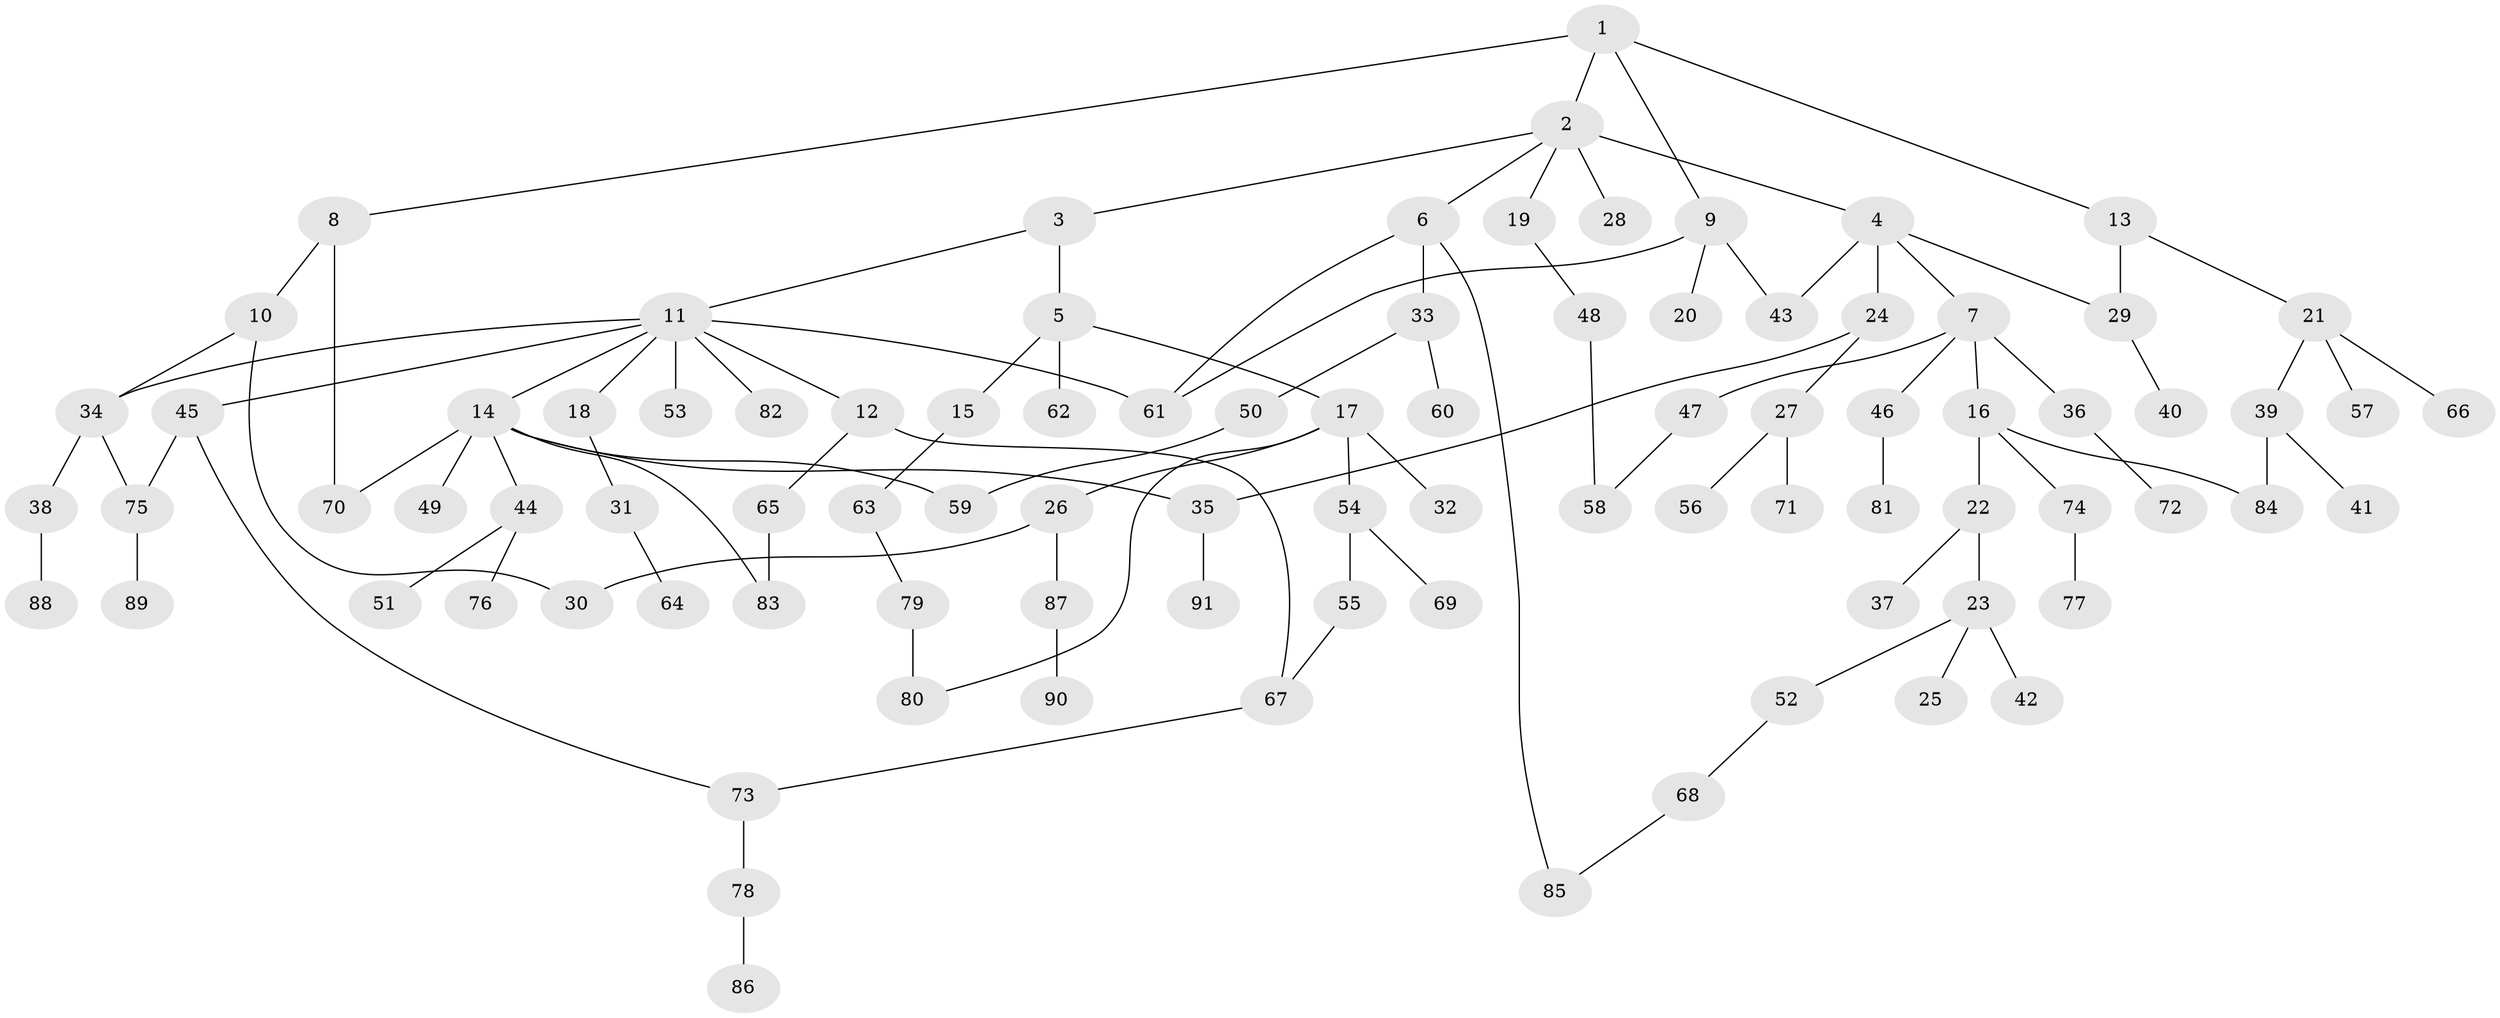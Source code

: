// Generated by graph-tools (version 1.1) at 2025/42/03/09/25 04:42:15]
// undirected, 91 vertices, 107 edges
graph export_dot {
graph [start="1"]
  node [color=gray90,style=filled];
  1;
  2;
  3;
  4;
  5;
  6;
  7;
  8;
  9;
  10;
  11;
  12;
  13;
  14;
  15;
  16;
  17;
  18;
  19;
  20;
  21;
  22;
  23;
  24;
  25;
  26;
  27;
  28;
  29;
  30;
  31;
  32;
  33;
  34;
  35;
  36;
  37;
  38;
  39;
  40;
  41;
  42;
  43;
  44;
  45;
  46;
  47;
  48;
  49;
  50;
  51;
  52;
  53;
  54;
  55;
  56;
  57;
  58;
  59;
  60;
  61;
  62;
  63;
  64;
  65;
  66;
  67;
  68;
  69;
  70;
  71;
  72;
  73;
  74;
  75;
  76;
  77;
  78;
  79;
  80;
  81;
  82;
  83;
  84;
  85;
  86;
  87;
  88;
  89;
  90;
  91;
  1 -- 2;
  1 -- 8;
  1 -- 9;
  1 -- 13;
  2 -- 3;
  2 -- 4;
  2 -- 6;
  2 -- 19;
  2 -- 28;
  3 -- 5;
  3 -- 11;
  4 -- 7;
  4 -- 24;
  4 -- 43;
  4 -- 29;
  5 -- 15;
  5 -- 17;
  5 -- 62;
  6 -- 33;
  6 -- 85;
  6 -- 61;
  7 -- 16;
  7 -- 36;
  7 -- 46;
  7 -- 47;
  8 -- 10;
  8 -- 70;
  9 -- 20;
  9 -- 43;
  9 -- 61;
  10 -- 34;
  10 -- 30;
  11 -- 12;
  11 -- 14;
  11 -- 18;
  11 -- 34;
  11 -- 45;
  11 -- 53;
  11 -- 61;
  11 -- 82;
  12 -- 65;
  12 -- 67;
  13 -- 21;
  13 -- 29;
  14 -- 35;
  14 -- 44;
  14 -- 49;
  14 -- 59;
  14 -- 70;
  14 -- 83;
  15 -- 63;
  16 -- 22;
  16 -- 74;
  16 -- 84;
  17 -- 26;
  17 -- 32;
  17 -- 54;
  17 -- 80;
  18 -- 31;
  19 -- 48;
  21 -- 39;
  21 -- 57;
  21 -- 66;
  22 -- 23;
  22 -- 37;
  23 -- 25;
  23 -- 42;
  23 -- 52;
  24 -- 27;
  24 -- 35;
  26 -- 30;
  26 -- 87;
  27 -- 56;
  27 -- 71;
  29 -- 40;
  31 -- 64;
  33 -- 50;
  33 -- 60;
  34 -- 38;
  34 -- 75;
  35 -- 91;
  36 -- 72;
  38 -- 88;
  39 -- 41;
  39 -- 84;
  44 -- 51;
  44 -- 76;
  45 -- 75;
  45 -- 73;
  46 -- 81;
  47 -- 58;
  48 -- 58;
  50 -- 59;
  52 -- 68;
  54 -- 55;
  54 -- 69;
  55 -- 67;
  63 -- 79;
  65 -- 83;
  67 -- 73;
  68 -- 85;
  73 -- 78;
  74 -- 77;
  75 -- 89;
  78 -- 86;
  79 -- 80;
  87 -- 90;
}
